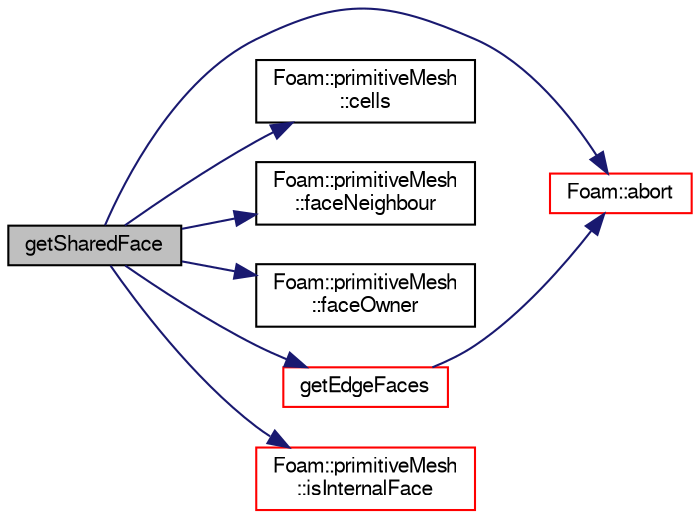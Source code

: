 digraph "getSharedFace"
{
  bgcolor="transparent";
  edge [fontname="FreeSans",fontsize="10",labelfontname="FreeSans",labelfontsize="10"];
  node [fontname="FreeSans",fontsize="10",shape=record];
  rankdir="LR";
  Node1194 [label="getSharedFace",height=0.2,width=0.4,color="black", fillcolor="grey75", style="filled", fontcolor="black"];
  Node1194 -> Node1195 [color="midnightblue",fontsize="10",style="solid",fontname="FreeSans"];
  Node1195 [label="Foam::abort",height=0.2,width=0.4,color="red",URL="$a21124.html#a447107a607d03e417307c203fa5fb44b"];
  Node1194 -> Node1238 [color="midnightblue",fontsize="10",style="solid",fontname="FreeSans"];
  Node1238 [label="Foam::primitiveMesh\l::cells",height=0.2,width=0.4,color="black",URL="$a27530.html#af19bf800d725a623c7b1d0101d65e7d3"];
  Node1194 -> Node1239 [color="midnightblue",fontsize="10",style="solid",fontname="FreeSans"];
  Node1239 [label="Foam::primitiveMesh\l::faceNeighbour",height=0.2,width=0.4,color="black",URL="$a27530.html#acd9489a2ac1ec02451fef1f415386694",tooltip="Face face-neighbour addressing. "];
  Node1194 -> Node1240 [color="midnightblue",fontsize="10",style="solid",fontname="FreeSans"];
  Node1240 [label="Foam::primitiveMesh\l::faceOwner",height=0.2,width=0.4,color="black",URL="$a27530.html#a95a88187f795e30779aa3bac679d9bfc",tooltip="Face face-owner addresing. "];
  Node1194 -> Node1241 [color="midnightblue",fontsize="10",style="solid",fontname="FreeSans"];
  Node1241 [label="getEdgeFaces",height=0.2,width=0.4,color="red",URL="$a21153.html#a49c5d70e15e6496b848e2012ea176128",tooltip="Get faces on cell using edgeI. Throws error if no two found. "];
  Node1241 -> Node1195 [color="midnightblue",fontsize="10",style="solid",fontname="FreeSans"];
  Node1194 -> Node1267 [color="midnightblue",fontsize="10",style="solid",fontname="FreeSans"];
  Node1267 [label="Foam::primitiveMesh\l::isInternalFace",height=0.2,width=0.4,color="red",URL="$a27530.html#ae3e48ad9ec4c5132ec7d3d702ad17c9e",tooltip="Return true if given face label is internal to the mesh. "];
}
